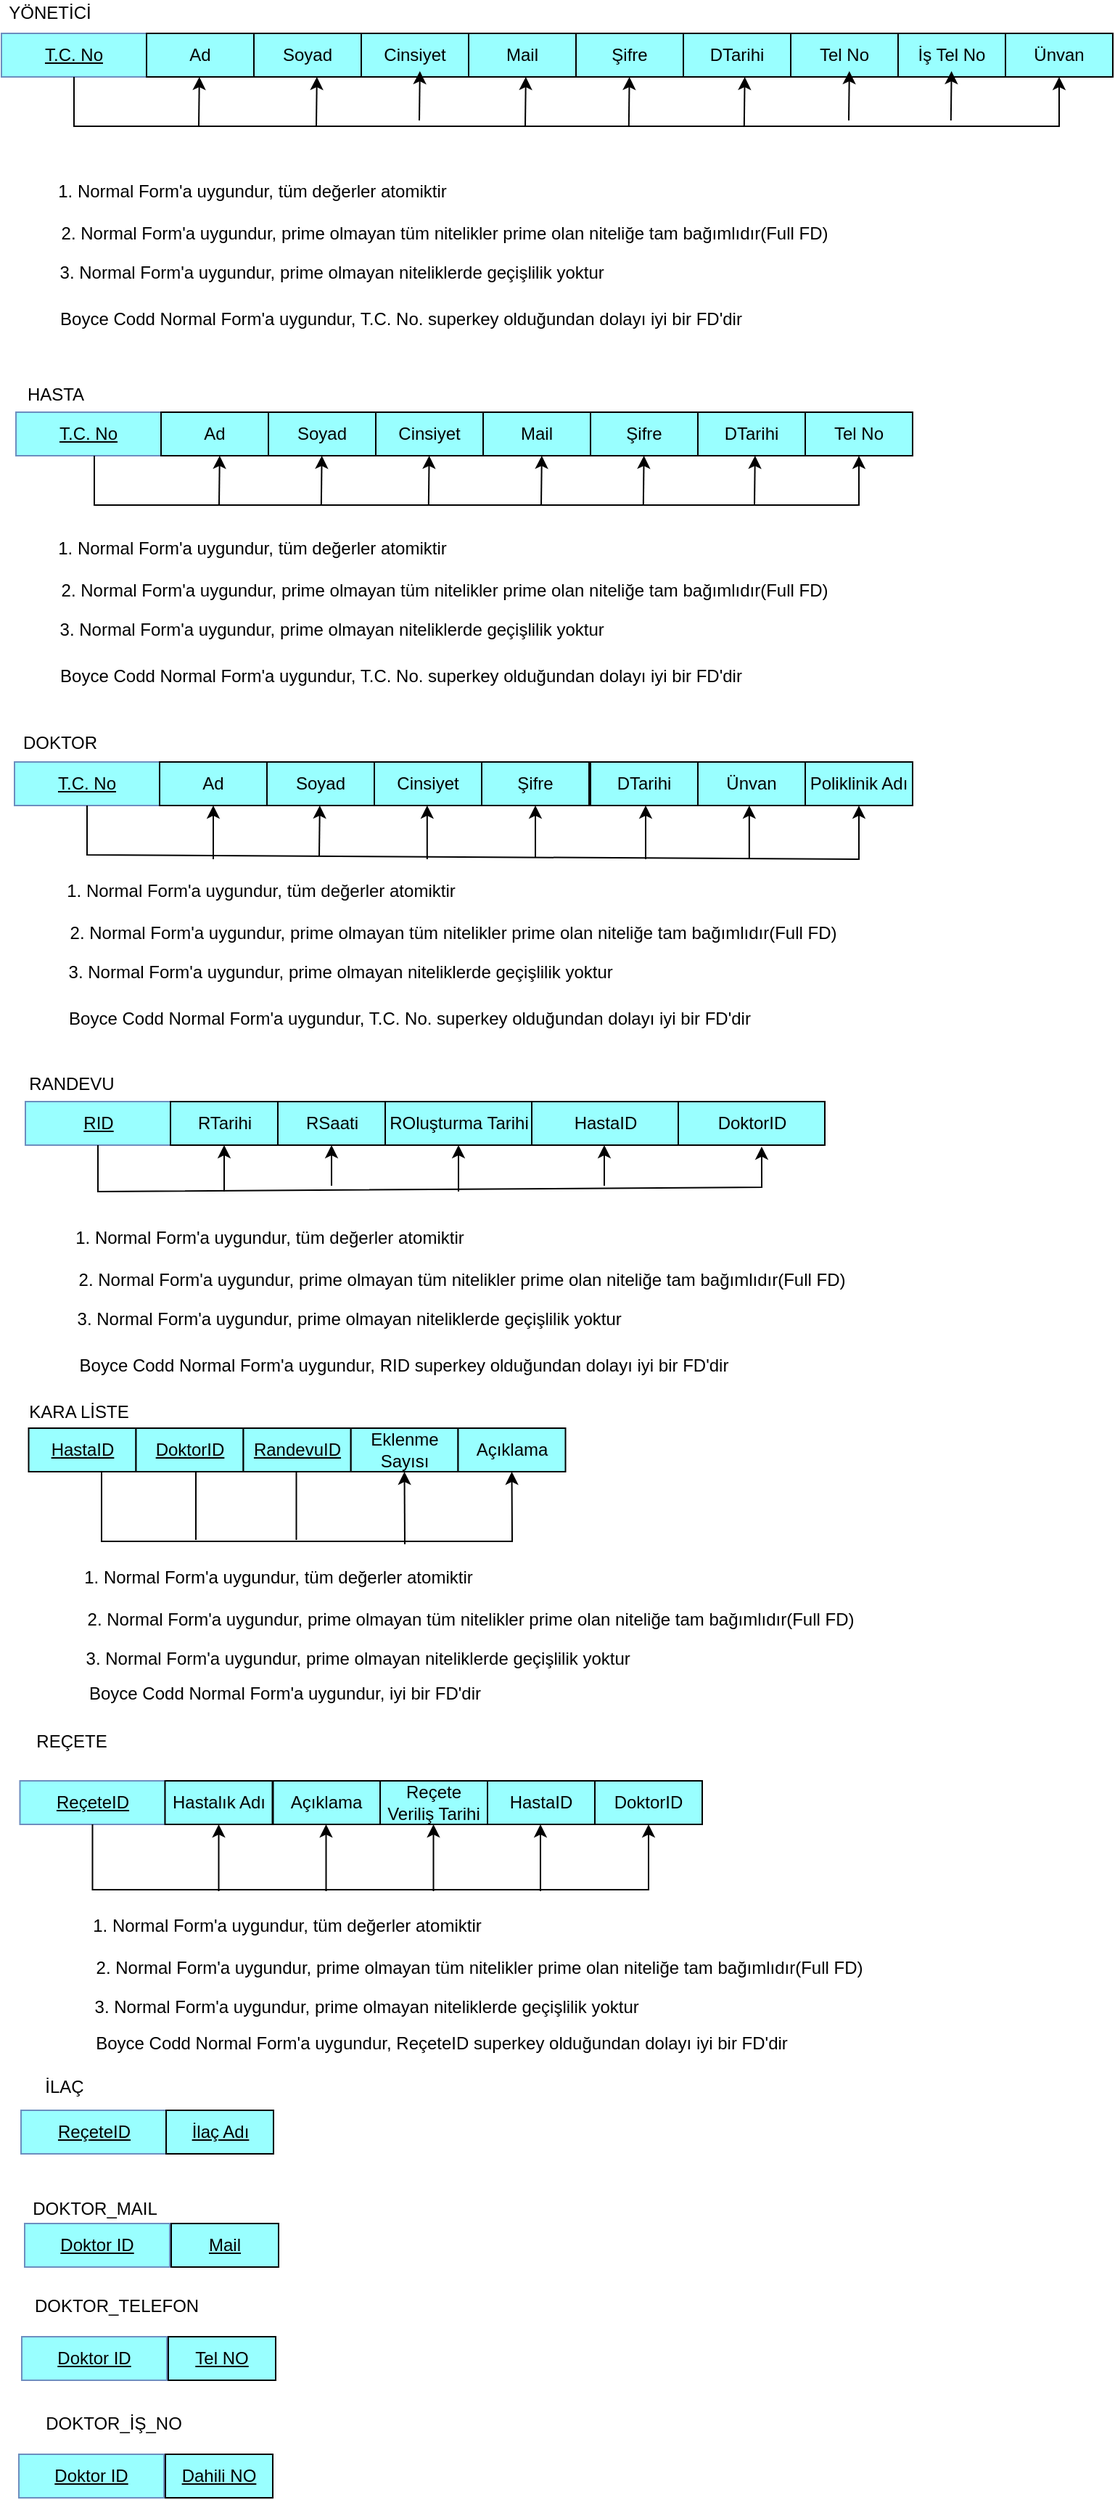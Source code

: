 <mxfile version="17.4.6" type="device"><diagram id="q3w6semUyxVJioBBF7TV" name="Page-1"><mxGraphModel dx="1422" dy="1963" grid="0" gridSize="10" guides="1" tooltips="1" connect="1" arrows="1" fold="1" page="1" pageScale="1" pageWidth="827" pageHeight="1169" math="0" shadow="0"><root><mxCell id="0"/><mxCell id="1" parent="0"/><mxCell id="l5emL63oPn36raxRDfzB-1" value="&lt;u&gt;T.C. No&lt;/u&gt;" style="whiteSpace=wrap;html=1;align=center;fillColor=#99FFFF;strokeColor=#6c8ebf;" parent="1" vertex="1"><mxGeometry x="147" y="235" width="100" height="30" as="geometry"/></mxCell><mxCell id="l5emL63oPn36raxRDfzB-2" value="HASTA" style="text;html=1;align=center;verticalAlign=middle;resizable=0;points=[];autosize=1;strokeColor=none;fillColor=none;" parent="1" vertex="1"><mxGeometry x="149" y="214" width="49" height="18" as="geometry"/></mxCell><mxCell id="l5emL63oPn36raxRDfzB-3" value="Ad&lt;span style=&quot;color: rgba(0 , 0 , 0 , 0) ; font-family: monospace ; font-size: 0px&quot;&gt;%3CmxGraphModel%3E%3Croot%3E%3CmxCell%20id%3D%220%22%2F%3E%3CmxCell%20id%3D%221%22%20parent%3D%220%22%2F%3E%3CmxCell%20id%3D%222%22%20value%3D%22%22%20style%3D%22rounded%3D0%3BwhiteSpace%3Dwrap%3Bhtml%3D1%3BlabelBackgroundColor%3D%2300FFFF%3BfillColor%3D%2399FFFF%3B%22%20vertex%3D%221%22%20parent%3D%221%22%3E%3CmxGeometry%20x%3D%22242%22%20y%3D%22115%22%20width%3D%22100%22%20height%3D%2240%22%20as%3D%22geometry%22%2F%3E%3C%2FmxCell%3E%3C%2Froot%3E%3C%2FmxGraphModel%3E&lt;/span&gt;" style="rounded=0;whiteSpace=wrap;html=1;labelBackgroundColor=none;fillColor=#99FFFF;" parent="1" vertex="1"><mxGeometry x="247" y="235" width="74" height="30" as="geometry"/></mxCell><mxCell id="l5emL63oPn36raxRDfzB-4" value="Soyad" style="rounded=0;whiteSpace=wrap;html=1;labelBackgroundColor=none;fillColor=#99FFFF;" parent="1" vertex="1"><mxGeometry x="321" y="235" width="74" height="30" as="geometry"/></mxCell><mxCell id="l5emL63oPn36raxRDfzB-5" value="Cinsiyet" style="rounded=0;whiteSpace=wrap;html=1;labelBackgroundColor=none;fillColor=#99FFFF;" parent="1" vertex="1"><mxGeometry x="395" y="235" width="74" height="30" as="geometry"/></mxCell><mxCell id="l5emL63oPn36raxRDfzB-6" value="Mail&lt;span style=&quot;color: rgba(0 , 0 , 0 , 0) ; font-family: monospace ; font-size: 0px&quot;&gt;%3CmxGraphModel%3E%3Croot%3E%3CmxCell%20id%3D%220%22%2F%3E%3CmxCell%20id%3D%221%22%20parent%3D%220%22%2F%3E%3CmxCell%20id%3D%222%22%20value%3D%22Cinsiyet%22%20style%3D%22rounded%3D0%3BwhiteSpace%3Dwrap%3Bhtml%3D1%3BlabelBackgroundColor%3Dnone%3BfillColor%3D%2399FFFF%3B%22%20vertex%3D%221%22%20parent%3D%221%22%3E%3CmxGeometry%20x%3D%22390%22%20y%3D%22115%22%20width%3D%2274%22%20height%3D%2230%22%20as%3D%22geometry%22%2F%3E%3C%2FmxCell%3E%3C%2Froot%3E%3C%2FmxGraphModel%3E&lt;/span&gt;" style="rounded=0;whiteSpace=wrap;html=1;labelBackgroundColor=none;fillColor=#99FFFF;" parent="1" vertex="1"><mxGeometry x="469" y="235" width="74" height="30" as="geometry"/></mxCell><mxCell id="l5emL63oPn36raxRDfzB-7" value="Şifre" style="rounded=0;whiteSpace=wrap;html=1;labelBackgroundColor=none;fillColor=#99FFFF;" parent="1" vertex="1"><mxGeometry x="543" y="235" width="74" height="30" as="geometry"/></mxCell><mxCell id="l5emL63oPn36raxRDfzB-8" value="DTarihi" style="rounded=0;whiteSpace=wrap;html=1;labelBackgroundColor=none;fillColor=#99FFFF;" parent="1" vertex="1"><mxGeometry x="617" y="235" width="74" height="30" as="geometry"/></mxCell><mxCell id="l5emL63oPn36raxRDfzB-9" value="Tel No" style="rounded=0;whiteSpace=wrap;html=1;labelBackgroundColor=none;fillColor=#99FFFF;" parent="1" vertex="1"><mxGeometry x="691" y="235" width="74" height="30" as="geometry"/></mxCell><mxCell id="l5emL63oPn36raxRDfzB-10" value="&lt;u&gt;T.C. No&lt;/u&gt;" style="whiteSpace=wrap;html=1;align=center;fillColor=#99FFFF;strokeColor=#6c8ebf;" parent="1" vertex="1"><mxGeometry x="137" y="-26" width="100" height="30" as="geometry"/></mxCell><mxCell id="l5emL63oPn36raxRDfzB-11" value="YÖNETİCİ" style="text;html=1;align=center;verticalAlign=middle;resizable=0;points=[];autosize=1;strokeColor=none;fillColor=none;" parent="1" vertex="1"><mxGeometry x="136" y="-49" width="67" height="18" as="geometry"/></mxCell><mxCell id="l5emL63oPn36raxRDfzB-12" value="Ad&lt;span style=&quot;color: rgba(0 , 0 , 0 , 0) ; font-family: monospace ; font-size: 0px&quot;&gt;%3CmxGraphModel%3E%3Croot%3E%3CmxCell%20id%3D%220%22%2F%3E%3CmxCell%20id%3D%221%22%20parent%3D%220%22%2F%3E%3CmxCell%20id%3D%222%22%20value%3D%22%22%20style%3D%22rounded%3D0%3BwhiteSpace%3Dwrap%3Bhtml%3D1%3BlabelBackgroundColor%3D%2300FFFF%3BfillColor%3D%2399FFFF%3B%22%20vertex%3D%221%22%20parent%3D%221%22%3E%3CmxGeometry%20x%3D%22242%22%20y%3D%22115%22%20width%3D%22100%22%20height%3D%2240%22%20as%3D%22geometry%22%2F%3E%3C%2FmxCell%3E%3C%2Froot%3E%3C%2FmxGraphModel%3E&lt;/span&gt;" style="rounded=0;whiteSpace=wrap;html=1;labelBackgroundColor=none;fillColor=#99FFFF;" parent="1" vertex="1"><mxGeometry x="237" y="-26" width="74" height="30" as="geometry"/></mxCell><mxCell id="l5emL63oPn36raxRDfzB-13" value="Soyad" style="rounded=0;whiteSpace=wrap;html=1;labelBackgroundColor=none;fillColor=#99FFFF;" parent="1" vertex="1"><mxGeometry x="311" y="-26" width="74" height="30" as="geometry"/></mxCell><mxCell id="l5emL63oPn36raxRDfzB-14" value="Cinsiyet" style="rounded=0;whiteSpace=wrap;html=1;labelBackgroundColor=none;fillColor=#99FFFF;" parent="1" vertex="1"><mxGeometry x="385" y="-26" width="74" height="30" as="geometry"/></mxCell><mxCell id="l5emL63oPn36raxRDfzB-69" style="edgeStyle=orthogonalEdgeStyle;rounded=0;orthogonalLoop=1;jettySize=auto;html=1;" parent="1" source="l5emL63oPn36raxRDfzB-15" edge="1"><mxGeometry relative="1" as="geometry"><mxPoint x="560.647" y="-16.765" as="targetPoint"/></mxGeometry></mxCell><mxCell id="l5emL63oPn36raxRDfzB-15" value="Mail&lt;span style=&quot;color: rgba(0 , 0 , 0 , 0) ; font-family: monospace ; font-size: 0px&quot;&gt;%3CmxGraphModel%3E%3Croot%3E%3CmxCell%20id%3D%220%22%2F%3E%3CmxCell%20id%3D%221%22%20parent%3D%220%22%2F%3E%3CmxCell%20id%3D%222%22%20value%3D%22Cinsiyet%22%20style%3D%22rounded%3D0%3BwhiteSpace%3Dwrap%3Bhtml%3D1%3BlabelBackgroundColor%3Dnone%3BfillColor%3D%2399FFFF%3B%22%20vertex%3D%221%22%20parent%3D%221%22%3E%3CmxGeometry%20x%3D%22390%22%20y%3D%22115%22%20width%3D%2274%22%20height%3D%2230%22%20as%3D%22geometry%22%2F%3E%3C%2FmxCell%3E%3C%2Froot%3E%3C%2FmxGraphModel%3E&lt;/span&gt;" style="rounded=0;whiteSpace=wrap;html=1;labelBackgroundColor=none;fillColor=#99FFFF;" parent="1" vertex="1"><mxGeometry x="459" y="-26" width="74" height="30" as="geometry"/></mxCell><mxCell id="l5emL63oPn36raxRDfzB-16" value="Şifre" style="rounded=0;whiteSpace=wrap;html=1;labelBackgroundColor=none;fillColor=#99FFFF;" parent="1" vertex="1"><mxGeometry x="533" y="-26" width="74" height="30" as="geometry"/></mxCell><mxCell id="l5emL63oPn36raxRDfzB-17" value="DTarihi" style="rounded=0;whiteSpace=wrap;html=1;labelBackgroundColor=none;fillColor=#99FFFF;" parent="1" vertex="1"><mxGeometry x="607" y="-26" width="74" height="30" as="geometry"/></mxCell><mxCell id="l5emL63oPn36raxRDfzB-18" value="Tel No" style="rounded=0;whiteSpace=wrap;html=1;labelBackgroundColor=none;fillColor=#99FFFF;" parent="1" vertex="1"><mxGeometry x="681" y="-26" width="74" height="30" as="geometry"/></mxCell><mxCell id="l5emL63oPn36raxRDfzB-19" value="İş Tel No" style="rounded=0;whiteSpace=wrap;html=1;labelBackgroundColor=none;fillColor=#99FFFF;" parent="1" vertex="1"><mxGeometry x="755" y="-26" width="74" height="30" as="geometry"/></mxCell><mxCell id="l5emL63oPn36raxRDfzB-20" value="Ünvan" style="rounded=0;whiteSpace=wrap;html=1;labelBackgroundColor=none;fillColor=#99FFFF;" parent="1" vertex="1"><mxGeometry x="829" y="-26" width="74" height="30" as="geometry"/></mxCell><mxCell id="l5emL63oPn36raxRDfzB-21" value="&lt;u&gt;T.C. No&lt;/u&gt;" style="whiteSpace=wrap;html=1;align=center;fillColor=#99FFFF;strokeColor=#6c8ebf;" parent="1" vertex="1"><mxGeometry x="146" y="476" width="100" height="30" as="geometry"/></mxCell><mxCell id="l5emL63oPn36raxRDfzB-22" value="DOKTOR" style="text;html=1;align=center;verticalAlign=middle;resizable=0;points=[];autosize=1;strokeColor=none;fillColor=none;" parent="1" vertex="1"><mxGeometry x="146" y="454" width="61" height="18" as="geometry"/></mxCell><mxCell id="l5emL63oPn36raxRDfzB-23" value="Ad&lt;span style=&quot;color: rgba(0 , 0 , 0 , 0) ; font-family: monospace ; font-size: 0px&quot;&gt;%3CmxGraphModel%3E%3Croot%3E%3CmxCell%20id%3D%220%22%2F%3E%3CmxCell%20id%3D%221%22%20parent%3D%220%22%2F%3E%3CmxCell%20id%3D%222%22%20value%3D%22%22%20style%3D%22rounded%3D0%3BwhiteSpace%3Dwrap%3Bhtml%3D1%3BlabelBackgroundColor%3D%2300FFFF%3BfillColor%3D%2399FFFF%3B%22%20vertex%3D%221%22%20parent%3D%221%22%3E%3CmxGeometry%20x%3D%22242%22%20y%3D%22115%22%20width%3D%22100%22%20height%3D%2240%22%20as%3D%22geometry%22%2F%3E%3C%2FmxCell%3E%3C%2Froot%3E%3C%2FmxGraphModel%3E&lt;/span&gt;" style="rounded=0;whiteSpace=wrap;html=1;labelBackgroundColor=none;fillColor=#99FFFF;" parent="1" vertex="1"><mxGeometry x="246" y="476" width="74" height="30" as="geometry"/></mxCell><mxCell id="l5emL63oPn36raxRDfzB-24" value="Soyad" style="rounded=0;whiteSpace=wrap;html=1;labelBackgroundColor=none;fillColor=#99FFFF;" parent="1" vertex="1"><mxGeometry x="320" y="476" width="74" height="30" as="geometry"/></mxCell><mxCell id="l5emL63oPn36raxRDfzB-25" value="Cinsiyet" style="rounded=0;whiteSpace=wrap;html=1;labelBackgroundColor=none;fillColor=#99FFFF;" parent="1" vertex="1"><mxGeometry x="394" y="476" width="74" height="30" as="geometry"/></mxCell><mxCell id="l5emL63oPn36raxRDfzB-27" value="Şifre" style="rounded=0;whiteSpace=wrap;html=1;labelBackgroundColor=none;fillColor=#99FFFF;" parent="1" vertex="1"><mxGeometry x="468" y="476" width="74" height="30" as="geometry"/></mxCell><mxCell id="l5emL63oPn36raxRDfzB-28" value="DTarihi" style="rounded=0;whiteSpace=wrap;html=1;labelBackgroundColor=none;fillColor=#99FFFF;" parent="1" vertex="1"><mxGeometry x="543" y="476" width="74" height="30" as="geometry"/></mxCell><mxCell id="l5emL63oPn36raxRDfzB-31" value="Ünvan" style="rounded=0;whiteSpace=wrap;html=1;labelBackgroundColor=none;fillColor=#99FFFF;" parent="1" vertex="1"><mxGeometry x="617" y="476" width="74" height="30" as="geometry"/></mxCell><mxCell id="l5emL63oPn36raxRDfzB-32" value="&lt;u&gt;RID&lt;/u&gt;" style="whiteSpace=wrap;html=1;align=center;fillColor=#99FFFF;strokeColor=#6c8ebf;" parent="1" vertex="1"><mxGeometry x="153.5" y="710" width="100" height="30" as="geometry"/></mxCell><mxCell id="l5emL63oPn36raxRDfzB-33" value="RANDEVU" style="text;html=1;align=center;verticalAlign=middle;resizable=0;points=[];autosize=1;strokeColor=none;fillColor=none;" parent="1" vertex="1"><mxGeometry x="150.5" y="689" width="68" height="18" as="geometry"/></mxCell><mxCell id="l5emL63oPn36raxRDfzB-34" value="RTarihi" style="rounded=0;whiteSpace=wrap;html=1;labelBackgroundColor=none;fillColor=#99FFFF;" parent="1" vertex="1"><mxGeometry x="253.5" y="710" width="74" height="30" as="geometry"/></mxCell><mxCell id="l5emL63oPn36raxRDfzB-35" value="RSaati" style="rounded=0;whiteSpace=wrap;html=1;labelBackgroundColor=none;fillColor=#99FFFF;" parent="1" vertex="1"><mxGeometry x="327.5" y="710" width="74" height="30" as="geometry"/></mxCell><mxCell id="l5emL63oPn36raxRDfzB-36" value="ROluşturma Tarihi" style="rounded=0;whiteSpace=wrap;html=1;labelBackgroundColor=none;fillColor=#99FFFF;" parent="1" vertex="1"><mxGeometry x="401.5" y="710" width="101" height="30" as="geometry"/></mxCell><mxCell id="l5emL63oPn36raxRDfzB-41" value="DoktorID" style="rounded=0;whiteSpace=wrap;html=1;labelBackgroundColor=none;fillColor=#99FFFF;" parent="1" vertex="1"><mxGeometry x="603.5" y="710" width="101" height="30" as="geometry"/></mxCell><mxCell id="l5emL63oPn36raxRDfzB-43" value="HastaID" style="rounded=0;whiteSpace=wrap;html=1;labelBackgroundColor=none;fillColor=#99FFFF;" parent="1" vertex="1"><mxGeometry x="502.5" y="710" width="101" height="30" as="geometry"/></mxCell><mxCell id="l5emL63oPn36raxRDfzB-44" value="Poliklinik Adı" style="rounded=0;whiteSpace=wrap;html=1;labelBackgroundColor=none;fillColor=#99FFFF;" parent="1" vertex="1"><mxGeometry x="691" y="476" width="74" height="30" as="geometry"/></mxCell><mxCell id="l5emL63oPn36raxRDfzB-46" value="&lt;u&gt;ReçeteID&lt;/u&gt;" style="whiteSpace=wrap;html=1;align=center;fillColor=#99FFFF;strokeColor=#6c8ebf;" parent="1" vertex="1"><mxGeometry x="149.75" y="1178" width="100" height="30" as="geometry"/></mxCell><mxCell id="l5emL63oPn36raxRDfzB-47" value="REÇETE" style="text;html=1;align=center;verticalAlign=middle;resizable=0;points=[];autosize=1;strokeColor=none;fillColor=none;" parent="1" vertex="1"><mxGeometry x="155.75" y="1142" width="59" height="18" as="geometry"/></mxCell><mxCell id="l5emL63oPn36raxRDfzB-48" value="Hastalık Adı&lt;span style=&quot;color: rgba(0 , 0 , 0 , 0) ; font-family: monospace ; font-size: 0px&quot;&gt;%3CmxGraphModel%3E%3Croot%3E%3CmxCell%20id%3D%220%22%2F%3E%3CmxCell%20id%3D%221%22%20parent%3D%220%22%2F%3E%3CmxCell%20id%3D%222%22%20value%3D%22%26lt%3Bu%26gt%3BPID%26lt%3B%2Fu%26gt%3B%22%20style%3D%22whiteSpace%3Dwrap%3Bhtml%3D1%3Balign%3Dcenter%3BfillColor%3D%2399FFFF%3BstrokeColor%3D%236c8ebf%3B%22%20vertex%3D%221%22%20parent%3D%221%22%3E%3CmxGeometry%20x%3D%22150.5%22%20y%3D%22560%22%20width%3D%22100%22%20height%3D%2230%22%20as%3D%22geometry%22%2F%3E%3C%2FmxCell%3E%3CmxCell%20id%3D%223%22%20value%3D%22POL%C4%B0KL%C4%B0N%C4%B0K%22%20style%3D%22text%3Bhtml%3D1%3Balign%3Dcenter%3BverticalAlign%3Dmiddle%3Bresizable%3D0%3Bpoints%3D%5B%5D%3Bautosize%3D1%3BstrokeColor%3Dnone%3BfillColor%3Dnone%3B%22%20vertex%3D%221%22%20parent%3D%221%22%3E%3CmxGeometry%20x%3D%22150%22%20y%3D%22542%22%20width%3D%2276%22%20height%3D%2218%22%20as%3D%22geometry%22%2F%3E%3C%2FmxCell%3E%3CmxCell%20id%3D%224%22%20value%3D%22Poliklinik%20Ad%C4%B1%22%20style%3D%22rounded%3D0%3BwhiteSpace%3Dwrap%3Bhtml%3D1%3BlabelBackgroundColor%3Dnone%3BfillColor%3D%2399FFFF%3B%22%20vertex%3D%221%22%20parent%3D%221%22%3E%3CmxGeometry%20x%3D%22250.5%22%20y%3D%22560%22%20width%3D%2274%22%20height%3D%2230%22%20as%3D%22geometry%22%2F%3E%3C%2FmxCell%3E%3C%2Froot%3E%3C%2FmxGraphModel%3E&lt;/span&gt;" style="rounded=0;whiteSpace=wrap;html=1;labelBackgroundColor=none;fillColor=#99FFFF;" parent="1" vertex="1"><mxGeometry x="249.75" y="1178" width="74" height="30" as="geometry"/></mxCell><mxCell id="l5emL63oPn36raxRDfzB-49" value="Açıklama" style="rounded=0;whiteSpace=wrap;html=1;labelBackgroundColor=none;fillColor=#99FFFF;" parent="1" vertex="1"><mxGeometry x="324.25" y="1178" width="74" height="30" as="geometry"/></mxCell><mxCell id="l5emL63oPn36raxRDfzB-50" value="HastaID" style="rounded=0;whiteSpace=wrap;html=1;labelBackgroundColor=none;fillColor=#99FFFF;" parent="1" vertex="1"><mxGeometry x="472" y="1178" width="74" height="30" as="geometry"/></mxCell><mxCell id="l5emL63oPn36raxRDfzB-51" value="DoktorID" style="rounded=0;whiteSpace=wrap;html=1;labelBackgroundColor=none;fillColor=#99FFFF;" parent="1" vertex="1"><mxGeometry x="546" y="1178" width="74" height="30" as="geometry"/></mxCell><mxCell id="l5emL63oPn36raxRDfzB-52" value="&lt;u&gt;ReçeteID&lt;/u&gt;" style="whiteSpace=wrap;html=1;align=center;fillColor=#99FFFF;strokeColor=#6c8ebf;" parent="1" vertex="1"><mxGeometry x="150.5" y="1405" width="100" height="30" as="geometry"/></mxCell><mxCell id="l5emL63oPn36raxRDfzB-53" value="İLAÇ" style="text;html=1;align=center;verticalAlign=middle;resizable=0;points=[];autosize=1;strokeColor=none;fillColor=none;" parent="1" vertex="1"><mxGeometry x="162" y="1380" width="36" height="18" as="geometry"/></mxCell><mxCell id="l5emL63oPn36raxRDfzB-54" value="İlaç Adı" style="rounded=0;whiteSpace=wrap;html=1;labelBackgroundColor=none;fillColor=#99FFFF;fontStyle=4" parent="1" vertex="1"><mxGeometry x="250.5" y="1405" width="74" height="30" as="geometry"/></mxCell><mxCell id="l5emL63oPn36raxRDfzB-58" value="KARA LİSTE" style="text;html=1;align=center;verticalAlign=middle;resizable=0;points=[];autosize=1;strokeColor=none;fillColor=none;" parent="1" vertex="1"><mxGeometry x="150" y="915" width="79" height="18" as="geometry"/></mxCell><mxCell id="l5emL63oPn36raxRDfzB-59" value="Eklenme Sayısı" style="rounded=0;whiteSpace=wrap;html=1;labelBackgroundColor=none;fillColor=#99FFFF;" parent="1" vertex="1"><mxGeometry x="377.75" y="935" width="74" height="30" as="geometry"/></mxCell><mxCell id="l5emL63oPn36raxRDfzB-60" value="Açıklama" style="rounded=0;whiteSpace=wrap;html=1;labelBackgroundColor=none;fillColor=#99FFFF;" parent="1" vertex="1"><mxGeometry x="451.75" y="935" width="74" height="30" as="geometry"/></mxCell><mxCell id="l5emL63oPn36raxRDfzB-61" value="HastaID" style="rounded=0;whiteSpace=wrap;html=1;labelBackgroundColor=none;fillColor=#99FFFF;fontStyle=4" parent="1" vertex="1"><mxGeometry x="155.75" y="935" width="74" height="30" as="geometry"/></mxCell><mxCell id="l5emL63oPn36raxRDfzB-62" value="DoktorID" style="rounded=0;whiteSpace=wrap;html=1;labelBackgroundColor=none;fillColor=#99FFFF;fontStyle=4" parent="1" vertex="1"><mxGeometry x="229.75" y="935" width="74" height="30" as="geometry"/></mxCell><mxCell id="l5emL63oPn36raxRDfzB-63" value="RandevuID" style="rounded=0;whiteSpace=wrap;html=1;labelBackgroundColor=none;fillColor=#99FFFF;fontStyle=4" parent="1" vertex="1"><mxGeometry x="303.75" y="935" width="74" height="30" as="geometry"/></mxCell><mxCell id="l5emL63oPn36raxRDfzB-67" value="" style="endArrow=classic;html=1;rounded=0;exitX=0.5;exitY=1;exitDx=0;exitDy=0;" parent="1" source="l5emL63oPn36raxRDfzB-10" target="l5emL63oPn36raxRDfzB-20" edge="1"><mxGeometry width="50" height="50" relative="1" as="geometry"><mxPoint x="520" y="36" as="sourcePoint"/><mxPoint x="865" y="65" as="targetPoint"/><Array as="points"><mxPoint x="187" y="38"/><mxPoint x="866" y="38"/></Array></mxGeometry></mxCell><mxCell id="l5emL63oPn36raxRDfzB-68" value="" style="endArrow=classic;html=1;rounded=0;" parent="1" edge="1"><mxGeometry width="50" height="50" relative="1" as="geometry"><mxPoint x="273" y="38" as="sourcePoint"/><mxPoint x="273.41" y="4" as="targetPoint"/></mxGeometry></mxCell><mxCell id="l5emL63oPn36raxRDfzB-70" value="" style="endArrow=classic;html=1;rounded=0;" parent="1" edge="1"><mxGeometry width="50" height="50" relative="1" as="geometry"><mxPoint x="354.0" y="38" as="sourcePoint"/><mxPoint x="354.41" y="4" as="targetPoint"/><Array as="points"/></mxGeometry></mxCell><mxCell id="l5emL63oPn36raxRDfzB-71" value="" style="endArrow=classic;html=1;rounded=0;" parent="1" edge="1"><mxGeometry width="50" height="50" relative="1" as="geometry"><mxPoint x="425.0" y="34" as="sourcePoint"/><mxPoint x="425.41" as="targetPoint"/></mxGeometry></mxCell><mxCell id="l5emL63oPn36raxRDfzB-72" value="" style="endArrow=classic;html=1;rounded=0;" parent="1" edge="1"><mxGeometry width="50" height="50" relative="1" as="geometry"><mxPoint x="498.0" y="38" as="sourcePoint"/><mxPoint x="498.41" y="4" as="targetPoint"/></mxGeometry></mxCell><mxCell id="l5emL63oPn36raxRDfzB-73" value="" style="endArrow=classic;html=1;rounded=0;" parent="1" edge="1"><mxGeometry width="50" height="50" relative="1" as="geometry"><mxPoint x="569.41" y="38" as="sourcePoint"/><mxPoint x="569.82" y="4" as="targetPoint"/></mxGeometry></mxCell><mxCell id="l5emL63oPn36raxRDfzB-74" value="" style="endArrow=classic;html=1;rounded=0;" parent="1" edge="1"><mxGeometry width="50" height="50" relative="1" as="geometry"><mxPoint x="648.91" y="38" as="sourcePoint"/><mxPoint x="649.32" y="4" as="targetPoint"/></mxGeometry></mxCell><mxCell id="l5emL63oPn36raxRDfzB-75" value="" style="endArrow=classic;html=1;rounded=0;" parent="1" edge="1"><mxGeometry width="50" height="50" relative="1" as="geometry"><mxPoint x="721.0" y="34" as="sourcePoint"/><mxPoint x="721.41" as="targetPoint"/></mxGeometry></mxCell><mxCell id="l5emL63oPn36raxRDfzB-76" value="" style="endArrow=classic;html=1;rounded=0;" parent="1" edge="1"><mxGeometry width="50" height="50" relative="1" as="geometry"><mxPoint x="791.41" y="34" as="sourcePoint"/><mxPoint x="791.82" as="targetPoint"/></mxGeometry></mxCell><mxCell id="l5emL63oPn36raxRDfzB-79" value="" style="endArrow=classic;html=1;rounded=0;entryX=0.5;entryY=1;entryDx=0;entryDy=0;" parent="1" target="l5emL63oPn36raxRDfzB-60" edge="1"><mxGeometry width="50" height="50" relative="1" as="geometry"><mxPoint x="206" y="965" as="sourcePoint"/><mxPoint x="620" y="1031" as="targetPoint"/><Array as="points"><mxPoint x="206" y="1013"/><mxPoint x="489" y="1013"/></Array></mxGeometry></mxCell><mxCell id="l5emL63oPn36raxRDfzB-81" value="" style="endArrow=classic;html=1;rounded=0;entryX=0.5;entryY=1;entryDx=0;entryDy=0;" parent="1" target="l5emL63oPn36raxRDfzB-59" edge="1"><mxGeometry width="50" height="50" relative="1" as="geometry"><mxPoint x="415" y="1015" as="sourcePoint"/><mxPoint x="537.5" y="981" as="targetPoint"/></mxGeometry></mxCell><mxCell id="l5emL63oPn36raxRDfzB-82" value="" style="endArrow=classic;html=1;rounded=0;exitX=0.5;exitY=1;exitDx=0;exitDy=0;entryX=0.569;entryY=1.033;entryDx=0;entryDy=0;entryPerimeter=0;" parent="1" source="l5emL63oPn36raxRDfzB-32" target="l5emL63oPn36raxRDfzB-41" edge="1"><mxGeometry width="50" height="50" relative="1" as="geometry"><mxPoint x="523.5" y="673" as="sourcePoint"/><mxPoint x="668.5" y="777" as="targetPoint"/><Array as="points"><mxPoint x="203.5" y="772"/><mxPoint x="661" y="769"/></Array></mxGeometry></mxCell><mxCell id="l5emL63oPn36raxRDfzB-83" value="" style="endArrow=classic;html=1;rounded=0;entryX=0.5;entryY=1;entryDx=0;entryDy=0;" parent="1" target="l5emL63oPn36raxRDfzB-34" edge="1"><mxGeometry width="50" height="50" relative="1" as="geometry"><mxPoint x="290.5" y="772" as="sourcePoint"/><mxPoint x="340.5" y="814" as="targetPoint"/></mxGeometry></mxCell><mxCell id="l5emL63oPn36raxRDfzB-84" value="" style="endArrow=classic;html=1;rounded=0;entryX=0.5;entryY=1;entryDx=0;entryDy=0;" parent="1" target="l5emL63oPn36raxRDfzB-35" edge="1"><mxGeometry width="50" height="50" relative="1" as="geometry"><mxPoint x="364.5" y="768" as="sourcePoint"/><mxPoint x="300.5" y="750" as="targetPoint"/></mxGeometry></mxCell><mxCell id="l5emL63oPn36raxRDfzB-87" value="" style="endArrow=classic;html=1;rounded=0;exitX=0.5;exitY=1;exitDx=0;exitDy=0;entryX=0.5;entryY=1;entryDx=0;entryDy=0;" parent="1" source="l5emL63oPn36raxRDfzB-21" target="l5emL63oPn36raxRDfzB-44" edge="1"><mxGeometry width="50" height="50" relative="1" as="geometry"><mxPoint x="515" y="503" as="sourcePoint"/><mxPoint x="972" y="540" as="targetPoint"/><Array as="points"><mxPoint x="196" y="540"/><mxPoint x="728" y="543"/></Array></mxGeometry></mxCell><mxCell id="l5emL63oPn36raxRDfzB-88" value="" style="endArrow=classic;html=1;rounded=0;entryX=0.5;entryY=1;entryDx=0;entryDy=0;" parent="1" target="l5emL63oPn36raxRDfzB-23" edge="1"><mxGeometry width="50" height="50" relative="1" as="geometry"><mxPoint x="283" y="543" as="sourcePoint"/><mxPoint x="565" y="453" as="targetPoint"/></mxGeometry></mxCell><mxCell id="l5emL63oPn36raxRDfzB-89" value="" style="endArrow=classic;html=1;rounded=0;entryX=0.5;entryY=1;entryDx=0;entryDy=0;" parent="1" edge="1"><mxGeometry width="50" height="50" relative="1" as="geometry"><mxPoint x="356" y="541" as="sourcePoint"/><mxPoint x="356.41" y="506" as="targetPoint"/></mxGeometry></mxCell><mxCell id="l5emL63oPn36raxRDfzB-90" value="" style="endArrow=classic;html=1;rounded=0;entryX=0.5;entryY=1;entryDx=0;entryDy=0;" parent="1" edge="1"><mxGeometry width="50" height="50" relative="1" as="geometry"><mxPoint x="430.41" y="543" as="sourcePoint"/><mxPoint x="430.41" y="506" as="targetPoint"/></mxGeometry></mxCell><mxCell id="l5emL63oPn36raxRDfzB-91" value="" style="endArrow=classic;html=1;rounded=0;entryX=0.5;entryY=1;entryDx=0;entryDy=0;" parent="1" edge="1"><mxGeometry width="50" height="50" relative="1" as="geometry"><mxPoint x="505" y="542" as="sourcePoint"/><mxPoint x="505" y="506" as="targetPoint"/></mxGeometry></mxCell><mxCell id="l5emL63oPn36raxRDfzB-92" value="" style="endArrow=classic;html=1;rounded=0;entryX=0.5;entryY=1;entryDx=0;entryDy=0;" parent="1" edge="1"><mxGeometry width="50" height="50" relative="1" as="geometry"><mxPoint x="581" y="543" as="sourcePoint"/><mxPoint x="581" y="506" as="targetPoint"/></mxGeometry></mxCell><mxCell id="l5emL63oPn36raxRDfzB-93" value="" style="endArrow=classic;html=1;rounded=0;entryX=0.5;entryY=1;entryDx=0;entryDy=0;" parent="1" edge="1"><mxGeometry width="50" height="50" relative="1" as="geometry"><mxPoint x="652.41" y="543" as="sourcePoint"/><mxPoint x="652.41" y="506" as="targetPoint"/></mxGeometry></mxCell><mxCell id="l5emL63oPn36raxRDfzB-96" value="" style="endArrow=classic;html=1;rounded=0;exitX=0.5;exitY=1;exitDx=0;exitDy=0;entryX=0.5;entryY=1;entryDx=0;entryDy=0;" parent="1" source="l5emL63oPn36raxRDfzB-46" target="l5emL63oPn36raxRDfzB-51" edge="1"><mxGeometry width="50" height="50" relative="1" as="geometry"><mxPoint x="519.75" y="1386" as="sourcePoint"/><mxPoint x="384.75" y="1257" as="targetPoint"/><Array as="points"><mxPoint x="199.75" y="1253"/><mxPoint x="583" y="1253"/></Array></mxGeometry></mxCell><mxCell id="l5emL63oPn36raxRDfzB-97" value="" style="endArrow=classic;html=1;rounded=0;entryX=0.5;entryY=1;entryDx=0;entryDy=0;" parent="1" target="l5emL63oPn36raxRDfzB-48" edge="1"><mxGeometry width="50" height="50" relative="1" as="geometry"><mxPoint x="286.75" y="1254" as="sourcePoint"/><mxPoint x="569.75" y="1336" as="targetPoint"/></mxGeometry></mxCell><mxCell id="l5emL63oPn36raxRDfzB-99" value="" style="endArrow=classic;html=1;rounded=0;exitX=0.5;exitY=1;exitDx=0;exitDy=0;entryX=0.5;entryY=1;entryDx=0;entryDy=0;" parent="1" target="l5emL63oPn36raxRDfzB-9" edge="1"><mxGeometry width="50" height="50" relative="1" as="geometry"><mxPoint x="201" y="265" as="sourcePoint"/><mxPoint x="880" y="265" as="targetPoint"/><Array as="points"><mxPoint x="201" y="299"/><mxPoint x="728" y="299"/></Array></mxGeometry></mxCell><mxCell id="l5emL63oPn36raxRDfzB-100" value="" style="endArrow=classic;html=1;rounded=0;" parent="1" edge="1"><mxGeometry width="50" height="50" relative="1" as="geometry"><mxPoint x="287.0" y="299" as="sourcePoint"/><mxPoint x="287.41" y="265" as="targetPoint"/></mxGeometry></mxCell><mxCell id="l5emL63oPn36raxRDfzB-101" value="" style="endArrow=classic;html=1;rounded=0;" parent="1" edge="1"><mxGeometry width="50" height="50" relative="1" as="geometry"><mxPoint x="357.41" y="299" as="sourcePoint"/><mxPoint x="357.82" y="265" as="targetPoint"/></mxGeometry></mxCell><mxCell id="l5emL63oPn36raxRDfzB-102" value="" style="endArrow=classic;html=1;rounded=0;" parent="1" edge="1"><mxGeometry width="50" height="50" relative="1" as="geometry"><mxPoint x="431.41" y="299" as="sourcePoint"/><mxPoint x="431.82" y="265" as="targetPoint"/></mxGeometry></mxCell><mxCell id="l5emL63oPn36raxRDfzB-103" value="" style="endArrow=classic;html=1;rounded=0;" parent="1" edge="1"><mxGeometry width="50" height="50" relative="1" as="geometry"><mxPoint x="509.0" y="299" as="sourcePoint"/><mxPoint x="509.41" y="265" as="targetPoint"/></mxGeometry></mxCell><mxCell id="l5emL63oPn36raxRDfzB-104" value="" style="endArrow=classic;html=1;rounded=0;" parent="1" edge="1"><mxGeometry width="50" height="50" relative="1" as="geometry"><mxPoint x="579.41" y="299" as="sourcePoint"/><mxPoint x="579.82" y="265" as="targetPoint"/></mxGeometry></mxCell><mxCell id="l5emL63oPn36raxRDfzB-105" value="" style="endArrow=classic;html=1;rounded=0;" parent="1" edge="1"><mxGeometry width="50" height="50" relative="1" as="geometry"><mxPoint x="656.0" y="299" as="sourcePoint"/><mxPoint x="656.41" y="265" as="targetPoint"/></mxGeometry></mxCell><mxCell id="Xd7NsK4JSSGzwViS7rBY-1" value="1. Normal Form'a uygundur, tüm değerler atomiktir" style="text;html=1;strokeColor=none;fillColor=none;align=center;verticalAlign=middle;whiteSpace=wrap;rounded=0;" parent="1" vertex="1"><mxGeometry x="166" y="68" width="288" height="30" as="geometry"/></mxCell><mxCell id="Xd7NsK4JSSGzwViS7rBY-2" value="2. Normal Form'a uygundur, prime olmayan tüm nitelikler prime olan niteliğe tam bağımlıdır(Full FD)" style="text;html=1;align=center;verticalAlign=middle;resizable=0;points=[];autosize=1;strokeColor=none;fillColor=none;" parent="1" vertex="1"><mxGeometry x="172" y="103" width="539" height="18" as="geometry"/></mxCell><mxCell id="Xd7NsK4JSSGzwViS7rBY-3" value="3. Normal Form'a uygundur, prime olmayan niteliklerde geçişlilik yoktur&amp;nbsp;" style="text;html=1;align=center;verticalAlign=middle;resizable=0;points=[];autosize=1;strokeColor=none;fillColor=none;" parent="1" vertex="1"><mxGeometry x="172" y="130" width="388" height="18" as="geometry"/></mxCell><mxCell id="Xd7NsK4JSSGzwViS7rBY-4" value="Boyce Codd Normal Form'a uygundur, T.C. No. superkey olduğundan dolayı iyi bir FD'dir" style="text;html=1;align=center;verticalAlign=middle;resizable=0;points=[];autosize=1;strokeColor=none;fillColor=none;" parent="1" vertex="1"><mxGeometry x="172" y="162" width="480" height="18" as="geometry"/></mxCell><mxCell id="Xd7NsK4JSSGzwViS7rBY-8" value="1. Normal Form'a uygundur, tüm değerler atomiktir" style="text;html=1;strokeColor=none;fillColor=none;align=center;verticalAlign=middle;whiteSpace=wrap;rounded=0;" parent="1" vertex="1"><mxGeometry x="166" y="314" width="288" height="30" as="geometry"/></mxCell><mxCell id="Xd7NsK4JSSGzwViS7rBY-9" value="2. Normal Form'a uygundur, prime olmayan tüm nitelikler prime olan niteliğe tam bağımlıdır(Full FD)" style="text;html=1;align=center;verticalAlign=middle;resizable=0;points=[];autosize=1;strokeColor=none;fillColor=none;" parent="1" vertex="1"><mxGeometry x="172" y="349" width="539" height="18" as="geometry"/></mxCell><mxCell id="Xd7NsK4JSSGzwViS7rBY-10" value="3. Normal Form'a uygundur, prime olmayan niteliklerde geçişlilik yoktur&amp;nbsp;" style="text;html=1;align=center;verticalAlign=middle;resizable=0;points=[];autosize=1;strokeColor=none;fillColor=none;" parent="1" vertex="1"><mxGeometry x="172" y="376" width="388" height="18" as="geometry"/></mxCell><mxCell id="Xd7NsK4JSSGzwViS7rBY-11" value="Boyce Codd Normal Form'a uygundur, T.C. No. superkey olduğundan dolayı iyi bir FD'dir" style="text;html=1;align=center;verticalAlign=middle;resizable=0;points=[];autosize=1;strokeColor=none;fillColor=none;" parent="1" vertex="1"><mxGeometry x="172" y="408" width="480" height="18" as="geometry"/></mxCell><mxCell id="Xd7NsK4JSSGzwViS7rBY-12" value="1. Normal Form'a uygundur, tüm değerler atomiktir" style="text;html=1;strokeColor=none;fillColor=none;align=center;verticalAlign=middle;whiteSpace=wrap;rounded=0;" parent="1" vertex="1"><mxGeometry x="172" y="550" width="288" height="30" as="geometry"/></mxCell><mxCell id="Xd7NsK4JSSGzwViS7rBY-13" value="2. Normal Form'a uygundur, prime olmayan tüm nitelikler prime olan niteliğe tam bağımlıdır(Full FD)" style="text;html=1;align=center;verticalAlign=middle;resizable=0;points=[];autosize=1;strokeColor=none;fillColor=none;" parent="1" vertex="1"><mxGeometry x="178" y="585" width="539" height="18" as="geometry"/></mxCell><mxCell id="Xd7NsK4JSSGzwViS7rBY-14" value="3. Normal Form'a uygundur, prime olmayan niteliklerde geçişlilik yoktur&amp;nbsp;" style="text;html=1;align=center;verticalAlign=middle;resizable=0;points=[];autosize=1;strokeColor=none;fillColor=none;" parent="1" vertex="1"><mxGeometry x="178" y="612" width="388" height="18" as="geometry"/></mxCell><mxCell id="Xd7NsK4JSSGzwViS7rBY-15" value="Boyce Codd Normal Form'a uygundur, T.C. No. superkey olduğundan dolayı iyi bir FD'dir" style="text;html=1;align=center;verticalAlign=middle;resizable=0;points=[];autosize=1;strokeColor=none;fillColor=none;" parent="1" vertex="1"><mxGeometry x="178" y="644" width="480" height="18" as="geometry"/></mxCell><mxCell id="Xd7NsK4JSSGzwViS7rBY-16" value="1. Normal Form'a uygundur, tüm değerler atomiktir" style="text;html=1;strokeColor=none;fillColor=none;align=center;verticalAlign=middle;whiteSpace=wrap;rounded=0;" parent="1" vertex="1"><mxGeometry x="178" y="789" width="288" height="30" as="geometry"/></mxCell><mxCell id="Xd7NsK4JSSGzwViS7rBY-17" value="2. Normal Form'a uygundur, prime olmayan tüm nitelikler prime olan niteliğe tam bağımlıdır(Full FD)" style="text;html=1;align=center;verticalAlign=middle;resizable=0;points=[];autosize=1;strokeColor=none;fillColor=none;" parent="1" vertex="1"><mxGeometry x="184" y="824" width="539" height="18" as="geometry"/></mxCell><mxCell id="Xd7NsK4JSSGzwViS7rBY-18" value="3. Normal Form'a uygundur, prime olmayan niteliklerde geçişlilik yoktur&amp;nbsp;" style="text;html=1;align=center;verticalAlign=middle;resizable=0;points=[];autosize=1;strokeColor=none;fillColor=none;" parent="1" vertex="1"><mxGeometry x="184" y="851" width="388" height="18" as="geometry"/></mxCell><mxCell id="Xd7NsK4JSSGzwViS7rBY-19" value="Boyce Codd Normal Form'a uygundur, RID superkey olduğundan dolayı iyi bir FD'dir" style="text;html=1;align=center;verticalAlign=middle;resizable=0;points=[];autosize=1;strokeColor=none;fillColor=none;" parent="1" vertex="1"><mxGeometry x="185" y="883" width="457" height="18" as="geometry"/></mxCell><mxCell id="Xd7NsK4JSSGzwViS7rBY-20" value="1. Normal Form'a uygundur, tüm değerler atomiktir" style="text;html=1;strokeColor=none;fillColor=none;align=center;verticalAlign=middle;whiteSpace=wrap;rounded=0;" parent="1" vertex="1"><mxGeometry x="184" y="1023" width="288" height="30" as="geometry"/></mxCell><mxCell id="Xd7NsK4JSSGzwViS7rBY-21" value="2. Normal Form'a uygundur, prime olmayan tüm nitelikler prime olan niteliğe tam bağımlıdır(Full FD)" style="text;html=1;align=center;verticalAlign=middle;resizable=0;points=[];autosize=1;strokeColor=none;fillColor=none;" parent="1" vertex="1"><mxGeometry x="190" y="1058" width="539" height="18" as="geometry"/></mxCell><mxCell id="Xd7NsK4JSSGzwViS7rBY-22" value="3. Normal Form'a uygundur, prime olmayan niteliklerde geçişlilik yoktur&amp;nbsp;" style="text;html=1;align=center;verticalAlign=middle;resizable=0;points=[];autosize=1;strokeColor=none;fillColor=none;" parent="1" vertex="1"><mxGeometry x="190" y="1085" width="388" height="18" as="geometry"/></mxCell><mxCell id="Xd7NsK4JSSGzwViS7rBY-23" value="Boyce Codd Normal Form'a uygundur, iyi bir FD'dir" style="text;html=1;align=center;verticalAlign=middle;resizable=0;points=[];autosize=1;strokeColor=none;fillColor=none;" parent="1" vertex="1"><mxGeometry x="192" y="1109" width="280" height="18" as="geometry"/></mxCell><mxCell id="Xd7NsK4JSSGzwViS7rBY-24" value="1. Normal Form'a uygundur, tüm değerler atomiktir" style="text;html=1;strokeColor=none;fillColor=none;align=center;verticalAlign=middle;whiteSpace=wrap;rounded=0;" parent="1" vertex="1"><mxGeometry x="190" y="1263" width="288" height="30" as="geometry"/></mxCell><mxCell id="Xd7NsK4JSSGzwViS7rBY-25" value="2. Normal Form'a uygundur, prime olmayan tüm nitelikler prime olan niteliğe tam bağımlıdır(Full FD)" style="text;html=1;align=center;verticalAlign=middle;resizable=0;points=[];autosize=1;strokeColor=none;fillColor=none;" parent="1" vertex="1"><mxGeometry x="196" y="1298" width="539" height="18" as="geometry"/></mxCell><mxCell id="Xd7NsK4JSSGzwViS7rBY-26" value="3. Normal Form'a uygundur, prime olmayan niteliklerde geçişlilik yoktur&amp;nbsp;" style="text;html=1;align=center;verticalAlign=middle;resizable=0;points=[];autosize=1;strokeColor=none;fillColor=none;" parent="1" vertex="1"><mxGeometry x="196" y="1325" width="388" height="18" as="geometry"/></mxCell><mxCell id="Xd7NsK4JSSGzwViS7rBY-27" value="Boyce Codd Normal Form'a uygundur, ReçeteID superkey olduğundan dolayı iyi bir FD'dir" style="text;html=1;align=center;verticalAlign=middle;resizable=0;points=[];autosize=1;strokeColor=none;fillColor=none;" parent="1" vertex="1"><mxGeometry x="196.5" y="1350" width="487" height="18" as="geometry"/></mxCell><mxCell id="dTG2kjjF3fD9noFDup7i-2" value="&lt;u&gt;Doktor ID&lt;/u&gt;" style="whiteSpace=wrap;html=1;align=center;fillColor=#99FFFF;strokeColor=#6c8ebf;" parent="1" vertex="1"><mxGeometry x="153" y="1483" width="100" height="30" as="geometry"/></mxCell><mxCell id="dTG2kjjF3fD9noFDup7i-3" value="DOKTOR_MAIL" style="text;html=1;align=center;verticalAlign=middle;resizable=0;points=[];autosize=1;strokeColor=none;fillColor=none;" parent="1" vertex="1"><mxGeometry x="151" y="1463" width="100" height="20" as="geometry"/></mxCell><mxCell id="dTG2kjjF3fD9noFDup7i-4" value="DOKTOR_TELEFON" style="text;html=1;align=center;verticalAlign=middle;resizable=0;points=[];autosize=1;strokeColor=none;fillColor=none;" parent="1" vertex="1"><mxGeometry x="151" y="1530" width="130" height="20" as="geometry"/></mxCell><mxCell id="dTG2kjjF3fD9noFDup7i-5" value="Mail&lt;span style=&quot;color: rgba(0 , 0 , 0 , 0) ; font-family: monospace ; font-size: 0px&quot;&gt;%3CmxGraphModel%3E%3Croot%3E%3CmxCell%20id%3D%220%22%2F%3E%3CmxCell%20id%3D%221%22%20parent%3D%220%22%2F%3E%3CmxCell%20id%3D%222%22%20value%3D%22Cinsiyet%22%20style%3D%22rounded%3D0%3BwhiteSpace%3Dwrap%3Bhtml%3D1%3BlabelBackgroundColor%3Dnone%3BfillColor%3D%2399FFFF%3B%22%20vertex%3D%221%22%20parent%3D%221%22%3E%3CmxGeometry%20x%3D%22390%22%20y%3D%22115%22%20width%3D%2274%22%20height%3D%2230%22%20as%3D%22geometry%22%2F%3E%3C%2FmxCell%3E%3C%2Froot%3E%3C%2FmxGraphModel%3E&lt;/span&gt;" style="rounded=0;whiteSpace=wrap;html=1;labelBackgroundColor=none;fillColor=#99FFFF;fontStyle=4" parent="1" vertex="1"><mxGeometry x="254" y="1483" width="74" height="30" as="geometry"/></mxCell><mxCell id="dTG2kjjF3fD9noFDup7i-6" value="&lt;u&gt;Doktor ID&lt;/u&gt;" style="whiteSpace=wrap;html=1;align=center;fillColor=#99FFFF;strokeColor=#6c8ebf;" parent="1" vertex="1"><mxGeometry x="151" y="1561" width="100" height="30" as="geometry"/></mxCell><mxCell id="dTG2kjjF3fD9noFDup7i-7" value="Tel NO" style="rounded=0;whiteSpace=wrap;html=1;labelBackgroundColor=none;fillColor=#99FFFF;fontStyle=4" parent="1" vertex="1"><mxGeometry x="252" y="1561" width="74" height="30" as="geometry"/></mxCell><mxCell id="dTG2kjjF3fD9noFDup7i-8" value="" style="endArrow=classic;html=1;rounded=0;entryX=0.5;entryY=1;entryDx=0;entryDy=0;" parent="1" edge="1"><mxGeometry width="50" height="50" relative="1" as="geometry"><mxPoint x="552.5" y="768" as="sourcePoint"/><mxPoint x="552.5" y="740" as="targetPoint"/></mxGeometry></mxCell><mxCell id="dTG2kjjF3fD9noFDup7i-9" value="" style="endArrow=classic;html=1;rounded=0;entryX=0.5;entryY=1;entryDx=0;entryDy=0;" parent="1" target="l5emL63oPn36raxRDfzB-36" edge="1"><mxGeometry width="50" height="50" relative="1" as="geometry"><mxPoint x="452" y="772" as="sourcePoint"/><mxPoint x="384.5" y="760" as="targetPoint"/></mxGeometry></mxCell><mxCell id="dTG2kjjF3fD9noFDup7i-12" value="" style="endArrow=none;html=1;rounded=0;" parent="1" edge="1"><mxGeometry width="50" height="50" relative="1" as="geometry"><mxPoint x="271" y="1012" as="sourcePoint"/><mxPoint x="271" y="965" as="targetPoint"/></mxGeometry></mxCell><mxCell id="dTG2kjjF3fD9noFDup7i-13" value="" style="endArrow=none;html=1;rounded=0;" parent="1" edge="1"><mxGeometry width="50" height="50" relative="1" as="geometry"><mxPoint x="340.25" y="1012" as="sourcePoint"/><mxPoint x="340.25" y="965" as="targetPoint"/></mxGeometry></mxCell><mxCell id="dTG2kjjF3fD9noFDup7i-14" value="" style="endArrow=classic;html=1;rounded=0;entryX=0.5;entryY=1;entryDx=0;entryDy=0;" parent="1" edge="1"><mxGeometry width="50" height="50" relative="1" as="geometry"><mxPoint x="360.75" y="1254" as="sourcePoint"/><mxPoint x="360.75" y="1208" as="targetPoint"/></mxGeometry></mxCell><mxCell id="dTG2kjjF3fD9noFDup7i-15" value="" style="endArrow=classic;html=1;rounded=0;entryX=0.5;entryY=1;entryDx=0;entryDy=0;" parent="1" edge="1"><mxGeometry width="50" height="50" relative="1" as="geometry"><mxPoint x="434.75" y="1254" as="sourcePoint"/><mxPoint x="434.75" y="1208" as="targetPoint"/></mxGeometry></mxCell><mxCell id="dTG2kjjF3fD9noFDup7i-16" value="Reçete Veriliş Tarihi" style="rounded=0;whiteSpace=wrap;html=1;labelBackgroundColor=none;fillColor=#99FFFF;" parent="1" vertex="1"><mxGeometry x="398" y="1178" width="74" height="30" as="geometry"/></mxCell><mxCell id="dTG2kjjF3fD9noFDup7i-17" value="" style="endArrow=classic;html=1;rounded=0;entryX=0.5;entryY=1;entryDx=0;entryDy=0;" parent="1" edge="1"><mxGeometry width="50" height="50" relative="1" as="geometry"><mxPoint x="508.5" y="1254" as="sourcePoint"/><mxPoint x="508.5" y="1208" as="targetPoint"/></mxGeometry></mxCell><mxCell id="jtUvKsVS0MMTlW8LmSCd-1" value="DOKTOR_İŞ_NO" style="text;html=1;align=center;verticalAlign=middle;resizable=0;points=[];autosize=1;strokeColor=none;fillColor=none;" vertex="1" parent="1"><mxGeometry x="162" y="1612" width="104" height="18" as="geometry"/></mxCell><mxCell id="jtUvKsVS0MMTlW8LmSCd-2" value="&lt;u&gt;Doktor ID&lt;/u&gt;" style="whiteSpace=wrap;html=1;align=center;fillColor=#99FFFF;strokeColor=#6c8ebf;" vertex="1" parent="1"><mxGeometry x="149" y="1642" width="100" height="30" as="geometry"/></mxCell><mxCell id="jtUvKsVS0MMTlW8LmSCd-3" value="Dahili NO" style="rounded=0;whiteSpace=wrap;html=1;labelBackgroundColor=none;fillColor=#99FFFF;fontStyle=4" vertex="1" parent="1"><mxGeometry x="250" y="1642" width="74" height="30" as="geometry"/></mxCell></root></mxGraphModel></diagram></mxfile>